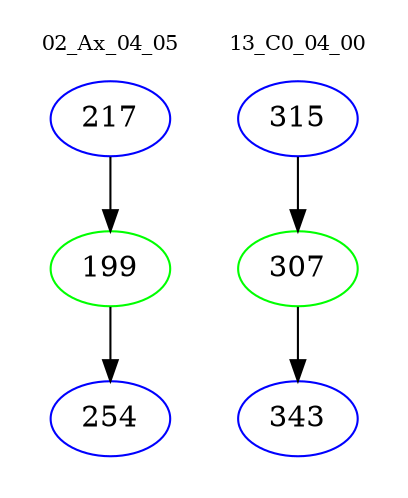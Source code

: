 digraph{
subgraph cluster_0 {
color = white
label = "02_Ax_04_05";
fontsize=10;
T0_217 [label="217", color="blue"]
T0_217 -> T0_199 [color="black"]
T0_199 [label="199", color="green"]
T0_199 -> T0_254 [color="black"]
T0_254 [label="254", color="blue"]
}
subgraph cluster_1 {
color = white
label = "13_C0_04_00";
fontsize=10;
T1_315 [label="315", color="blue"]
T1_315 -> T1_307 [color="black"]
T1_307 [label="307", color="green"]
T1_307 -> T1_343 [color="black"]
T1_343 [label="343", color="blue"]
}
}
